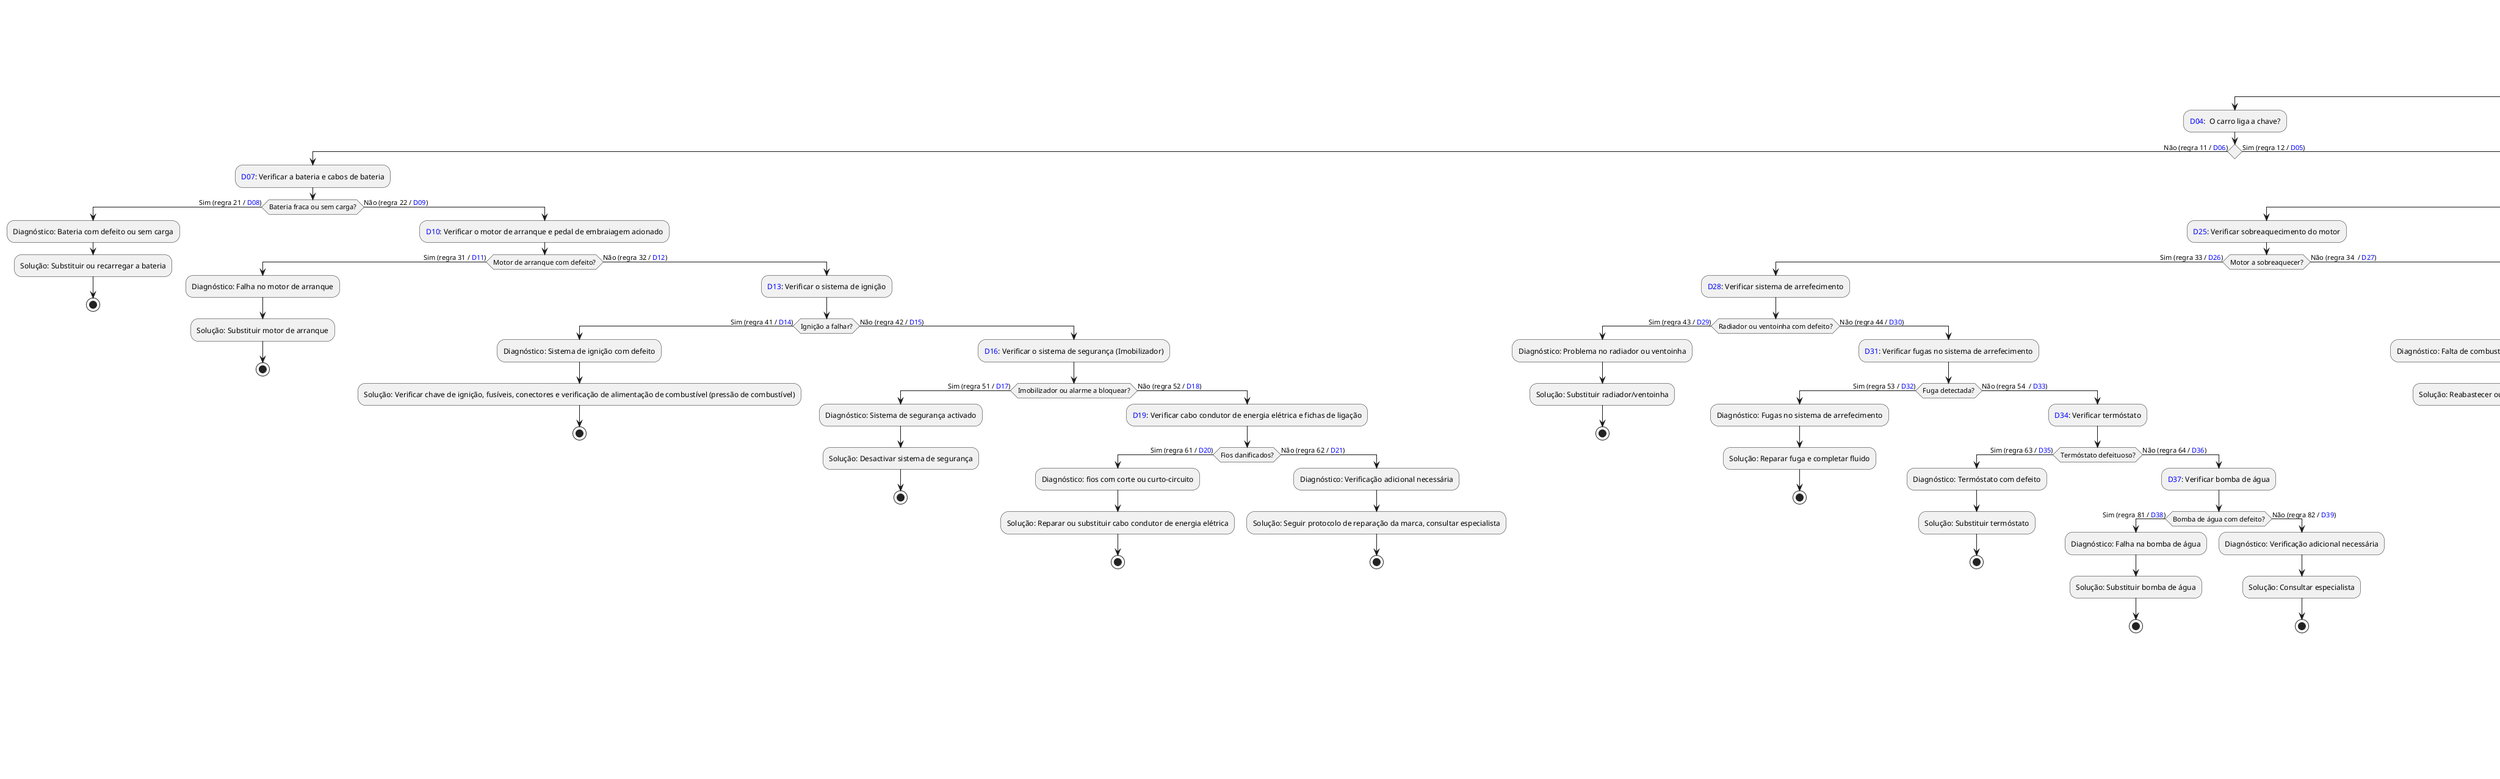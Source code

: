 @startuml
title Workflow de Diagnóstico Mecânico Completo - Diagnósticos Expandidos

start

:<color:blue>D01</color>: O carro apresenta algum problema?;
if () then (Sim (regra 01 / <color:blue>D02</color>))
  :<color:blue>D04</color>:  O carro liga a chave?;
  if () then (Não (regra 11 / <color:blue>D06</color>))
    :<color:blue>D07</color>: Verificar a bateria e cabos de bateria;
    if (Bateria fraca ou sem carga?) then (Sim (regra 21 / <color:blue>D08</color>))
      :Diagnóstico: Bateria com defeito ou sem carga;
      :Solução: Substituir ou recarregar a bateria;
      stop
    else (Não (regra 22 / <color:blue>D09</color>))
      :<color:blue>D10</color>: Verificar o motor de arranque e pedal de embraiagem acionado;
      if (Motor de arranque com defeito?) then (Sim (regra 31 / <color:blue>D11</color>))
        :Diagnóstico: Falha no motor de arranque;
        :Solução: Substituir motor de arranque;
        stop
      else (Não (regra 32 / <color:blue>D12</color>))
        :<color:blue>D13</color>: Verificar o sistema de ignição;
        if (Ignição a falhar?) then (Sim (regra 41 / <color:blue>D14</color>))
          :Diagnóstico: Sistema de ignição com defeito;
          :Solução: Verificar chave de ignição, fusíveis, conectores e verificação de alimentação de combustível (pressão de combustível);
          stop
        else (Não (regra 42 / <color:blue>D15</color>))
          :<color:blue>D16</color>: Verificar o sistema de segurança (Imobilizador);
          if (Imobilizador ou alarme a bloquear?) then (Sim (regra 51 / <color:blue>D17</color>))
            :Diagnóstico: Sistema de segurança activado;
            :Solução: Desactivar sistema de segurança;
            stop
          else (Não (regra 52 / <color:blue>D18</color>))
            :<color:blue>D19</color>: Verificar cabo condutor de energia elétrica e fichas de ligação;
            if (Fios danificados?) then (Sim (regra 61 / <color:blue>D20</color>))
              :Diagnóstico: fios com corte ou curto-circuito;
              :Solução: Reparar ou substituir cabo condutor de energia elétrica;
              stop
            else (Não (regra 62 / <color:blue>D21</color>))
              :Diagnóstico: Verificação adicional necessária;
              :Solução: Seguir protocolo de reparação da marca, consultar especialista;
              stop
            endif
          endif
        endif
      endif
    endif
  else (Sim (regra 12 / <color:blue>D05</color>))
    :<color:blue>D22</color>: O carro liga mas vai abaixo?;
    if () then (Sim (regra 23 / <color:blue>D23</color>))
      :<color:blue>D25</color>: Verificar sobreaquecimento do motor;
      if (Motor a sobreaquecer?) then (Sim (regra 33 / <color:blue>D26</color>))
        :<color:blue>D28</color>: Verificar sistema de arrefecimento;
        if (Radiador ou ventoinha com defeito?) then (Sim (regra 43 / <color:blue>D29</color>))
          :Diagnóstico: Problema no radiador ou ventoinha;
          :Solução: Substituir radiador/ventoinha;
          stop
        else (Não (regra 44 / <color:blue>D30</color>))
          :<color:blue>D31</color>: Verificar fugas no sistema de arrefecimento;
          if (Fuga detectada?) then (Sim (regra 53 / <color:blue>D32</color>))
            :Diagnóstico: Fugas no sistema de arrefecimento;
            :Solução: Reparar fuga e completar fluido;
            stop
          else (Não (regra 54  / <color:blue>D33</color>))
            :<color:blue>D34</color>: Verificar termóstato;
            if (Termóstato defeituoso?) then (Sim (regra 63 / <color:blue>D35</color>))
              :Diagnóstico: Termóstato com defeito;
              :Solução: Substituir termóstato;
              stop
            else (Não (regra 64 / <color:blue>D36</color>))
              :<color:blue>D37</color>: Verificar bomba de água;
              if (Bomba de água com defeito?) then (Sim (regra 81 / <color:blue>D38</color>))
                :Diagnóstico: Falha na bomba de água;
                :Solução: Substituir bomba de água;
                stop
              else (Não (regra 82 / <color:blue>D39</color>))
                :Diagnóstico: Verificação adicional necessária;
                :Solução: Consultar especialista;
                stop
              endif
            endif
          endif
        endif
      else (Não (regra 34  / <color:blue>D27</color>))
        :<color:blue>D40</color>: Verificar sistema de combustível;
        if (Falta de combustível ou falha na bomba?) then (Sim (regra 45 / <color:blue>D41</color>))
          :Diagnóstico: Falta de combustível ou bomba de combustível com defeito;
          :Solução: Reabastecer ou substituir a bomba de combustível;
          stop
        else (Não (regra 46 / <color:blue>D42</color>))
          :<color:blue>D43</color>: Verificar filtro de combustível;
          if (Filtro de combustível entupido?) then (Sim (regra 55 / <color:blue>D44</color>))
            :Diagnóstico: Filtro de combustível entupido;
            :Solução: Substituir filtro de combustível;
            stop
          else (Não (regra 56 / <color:blue>D45</color>))
            :<color:blue>D46</color>: Verificar sistema de injeção de combustível;
            if (Injeção de combustível com defeito?) then (Sim (regra 65 / <color:blue>D47</color>))
              :Diagnóstico: Injeção de combustível com defeito;
              :Solução: Limpar ou substituir injetores;
              stop
            else (Não (regra 66  / <color:blue>D48</color>))
              :<color:blue>D49</color>: Verificar sistema de ignição;
              if (Velas de ignição defeituosas?) then (Sim (regra 83 / <color:blue>D50</color>))
                :Diagnóstico: Falha nas velas de ignição;
                :Solução: Substituir velas de ignição;
                stop
              else (Não (regra 84 / <color:blue>D51</color>))
                :<color:blue>D52</color>: Verificar sensores do motor (MAP, MAF, etc.);
                if (Sensores defeituosos?) then (Sim (regra 91 / <color:blue>D53</color>))
                  :Diagnóstico: Sensor do motor com falha;
                  :Solução: Verificar e substituir sensores;
                  stop
                else (Não (regra 92 / <color:blue>D54</color>))
                  :Diagnóstico: Problema indeterminado;
                  :Solução: Consultar especialista;
                  stop
                endif
              endif
            endif
          endif
        endif
      endif
    else (Não  (regra  / <color:blue>D24</color>))
      :<color:blue>D55</color>: O carro faz barulho anormal?;
      if () then (Sim (regra 35 / <color:blue>D56</color>))
        :<color:blue>D58</color>: Verificar motor (barulho);
        if (Barulho no motor?) then (Sim (regra 47 / <color:blue>D59</color>))
          :<color:blue>D61</color>: Verificar correias ou corrente dentada;
          if (Correia dentada gasta?) then (Sim (regra 57 / <color:blue>D62</color>))
            :Diagnóstico: Correia dentada gasta e rolamentos;
            :Solução: Substituir kit de distribuição;
            stop
          else (Não (regra 58 / <color:blue>D63</color>))
            :<color:blue>D64</color>: Verificar componentes;

              if (Bomba de água com defeito?) then (Sim (regra 71 / <color:blue>D65</color>))
                :Diagnóstico: Falha na bomba de água;
                :Solução: Substituir kit de bomba de água;
                stop
              else if (Alternador com defeito?) then (Sim (regra 72 / <color:blue>D66</color>))
                :Diagnóstico: Alternador com defeito;
                :Solução: Substituir alternador;
                stop
              else if (Compressor de AC com defeito?) then (Sim (regra 73 / <color:blue>D67</color>))
                :Diagnóstico: Compressor de AC com defeito;
                :Solução: Substituir compressor de ar condicionado;
                stop
              else if (Tensores de correia com defeito?) then (Sim (regra 74 / <color:blue>D68</color>))
                :Diagnóstico: Falha nos tensores da correia;
                :Solução: Substituir tensores da correia;
                stop
              else (Não (regra 75 / <color:blue>D69</color>))
                :<color:blue>D71</color>: Verificar lubrificação do motor;
                :<color:blue>D72</color>: Verificar nível de óleo;
                if (Nível de óleo < Mínimo) then (Sim (regra 93 / <color:blue>D74</color>))
                  :Diagnóstico: Nível de óleo insuficiente;
                  :Solução: Completar nível de óleo;
                  stop
                else if (Nível de óleo > Máximo) then (Sim (regra 94 / <color:blue>D75</color>))
                  :Diagnóstico: Excesso de óleo;
                  :Solução: Retirar excesso de óleo;
                  stop
                else (Normal (regra 95 / <color:blue>D76</color>))
                  :<color:blue>D77</color>: Verificar sistema de escape;
                  if (Problema no sistema de escape?) then (Sim (regra 101 / <color:blue>D78</color>))
                    :Diagnóstico: Vazamento ou bloqueio no sistema de escape;
                    :Solução: Reparar ou substituir sistema de escape;
                    stop
                  else (Não (regra 102 / <color:blue>D79</color>))
                    :Diagnóstico: Verificação adicional necessária;
                    :Solução: Consultar especialista;
                    stop
                  endif

              endif
            endif
          endif
        else (Não (regra 48 / <color:blue>D60</color>))
          :<color:magenta>????</color>: Verificar suspensão e rodas;
          if (Barulho na suspensão ou rodas?) then (Sim (regra 59 / <color:magenta>????</color>))
            :<color:magenta>????</color>: Verificar rolamentos de roda;
            if (Problema com pneus, jantes ou calços de travão?) then (Sim (regra 67 / <color:magenta>????</color>))
              :Diagnóstico: Problema nos pneus, jantes ou calços de travão;
              :Solução: Reparar ou substituir pneus, jantes ou calços de travão conforme necessário;
              stop
            else (Não (regra 68 / <color:magenta>????</color>))
              if (Amortecedores gastos ou bases de amortecedores?) then (Sim (regra 76 / <color:magenta>????</color>))
                :Diagnóstico: Amortecedores gastos ou bases de amortecedores gastos;
                :Solução: Substituir kit de amortecedores;
                stop
              else (Não (regra 77 / <color:magenta>????</color>))
                :Diagnóstico: Problema não identificado;
                :Solução: Consultar especialista;
                stop
              endif
            endif
          else (Não (regra 510 / <color:magenta>????</color>))
            :Diagnóstico: Sem barulhos anormais;
            stop
          endif
        endif
      else (Não (regra 36 / <color:blue>D57</color>))
        :<color:magenta>????</color>: O carro apresenta dificuldade ao travar?;
        if () then (Sim (regra 49 / <color:magenta>????</color>))
          :<color:magenta>????</color>: Verificar sistema de travões;
          if (Pastilhas de travão gastas?) then (Sim (regra 511 / <color:magenta>????</color>))
            :Diagnóstico: Pastilhas de travão gastas;
            :Solução: Substituir pastilhas de travão;
            stop
          else (Não (regra 512 / <color:magenta>????</color>))
            :<color:magenta>????</color>: Verificar discos de travão;
            if (Discos de travão gastos?) then (Sim (regra 69 / <color:magenta>????</color>))
              :Diagnóstico: Discos de travão gastos;
              :Solução: Substituir discos de travão;
              stop
            else (Não (regra 610 / <color:magenta>????</color>))
              :<color:magenta>????</color>: Verificar fluido de travão;
              if (Nível de fluido < Mínimo) then (Sim (regra 85 / <color:magenta>????</color>))
                :Diagnóstico: Nível de fluido insuficiente;
                :Solução: Completar fluido de travão e corrigir possíveis fugas;
                stop
              else if (Nível de fluido > Máximo) then (Sim (regra 86 / <color:magenta>????</color>))
                :Diagnóstico: Excesso de fluido de travão;
                :Solução: Ajustar nível de fluido de travão;
                stop
              else (Normal (regra 87 / <color:magenta>????</color>))
                :<color:magenta>????</color>: Verificar servofreio;
                if (Problema no servofreio?) then (Sim (regra 96 / <color:magenta>????</color>))
                  :Diagnóstico: Servofreio defeituoso;
                  :Solução: Reparar ou substituir servofreio;
                  stop
                else (Não (regra 97 / <color:magenta>????</color>))
                  :<color:magenta>????</color>:Verificar sistema ABS;
                  if (ABS com falha?) then (Sim (regra 103 / <color:magenta>????</color>))
                    :Diagnóstico: Sistema ABS com defeito;
                    :Solução: Verificar e reparar sistema ABS com consulta de especialista;
                    stop
                  else (Não (regra 104 / <color:magenta>????</color>))
                    :Diagnóstico: Problema indeterminado;
                    :Solução: Consultar especialista;
                    stop
                  endif
                endif
              endif
            endif
          endif
        else (Não (regra 410 / <color:magenta>????</color>))
          :<color:magenta>????</color>: Problemas na caixa de velocidades?;
          if () then (Sim (regra 513 / <color:magenta>????</color>))
            :<color:magenta>????</color>: Verificar nível de fluido de caixa de velocidades;
            if (Nível de fluido < Mínimo) then (Sim (regra 78 / <color:magenta>????</color>))
              :Diagnóstico: Nível de fluido de transmissão baixo;
              :Solução: Completar fluido de transmissão e verificar possíveis fugas;
              stop
            else if (Nível de fluido > Máximo) then (Sim (regra 79 / <color:magenta>????</color>))
              :Diagnóstico: Excesso de fluido de transmissão;
              :Solução: Ajustar fluido de transmissão;
              stop
            else (Normal (regra 710 / <color:magenta>????</color>))
              :<color:magenta>????</color>: Verificar embraiagem;
              if (Embraiagem gasta ou a patinar?) then (Sim (regra 88 / <color:magenta>????</color>))
                :Diagnóstico: Embraiagem com desgaste excessivo ou volante bimassa defeituoso;
                :Solução: Substituir kit de embraiagem;
                stop
              else (Não (regra 89 / <color:magenta>????</color>))
                :Diagnóstico: Verificação adicional necessária;
                :Solução: Consultar especialista;
                stop
              endif
            endif
          else (Não (regra 514 / <color:magenta>????</color>))
            :Diagnóstico: Nenhum problema identificado;
            stop
          endif
        endif
      endif
    endif
  endif
else (Não (regra 02 / <color:blue>D03</color>))
  :Diagnóstico: Sem problemas identificados;
  stop
endif

@enduml
